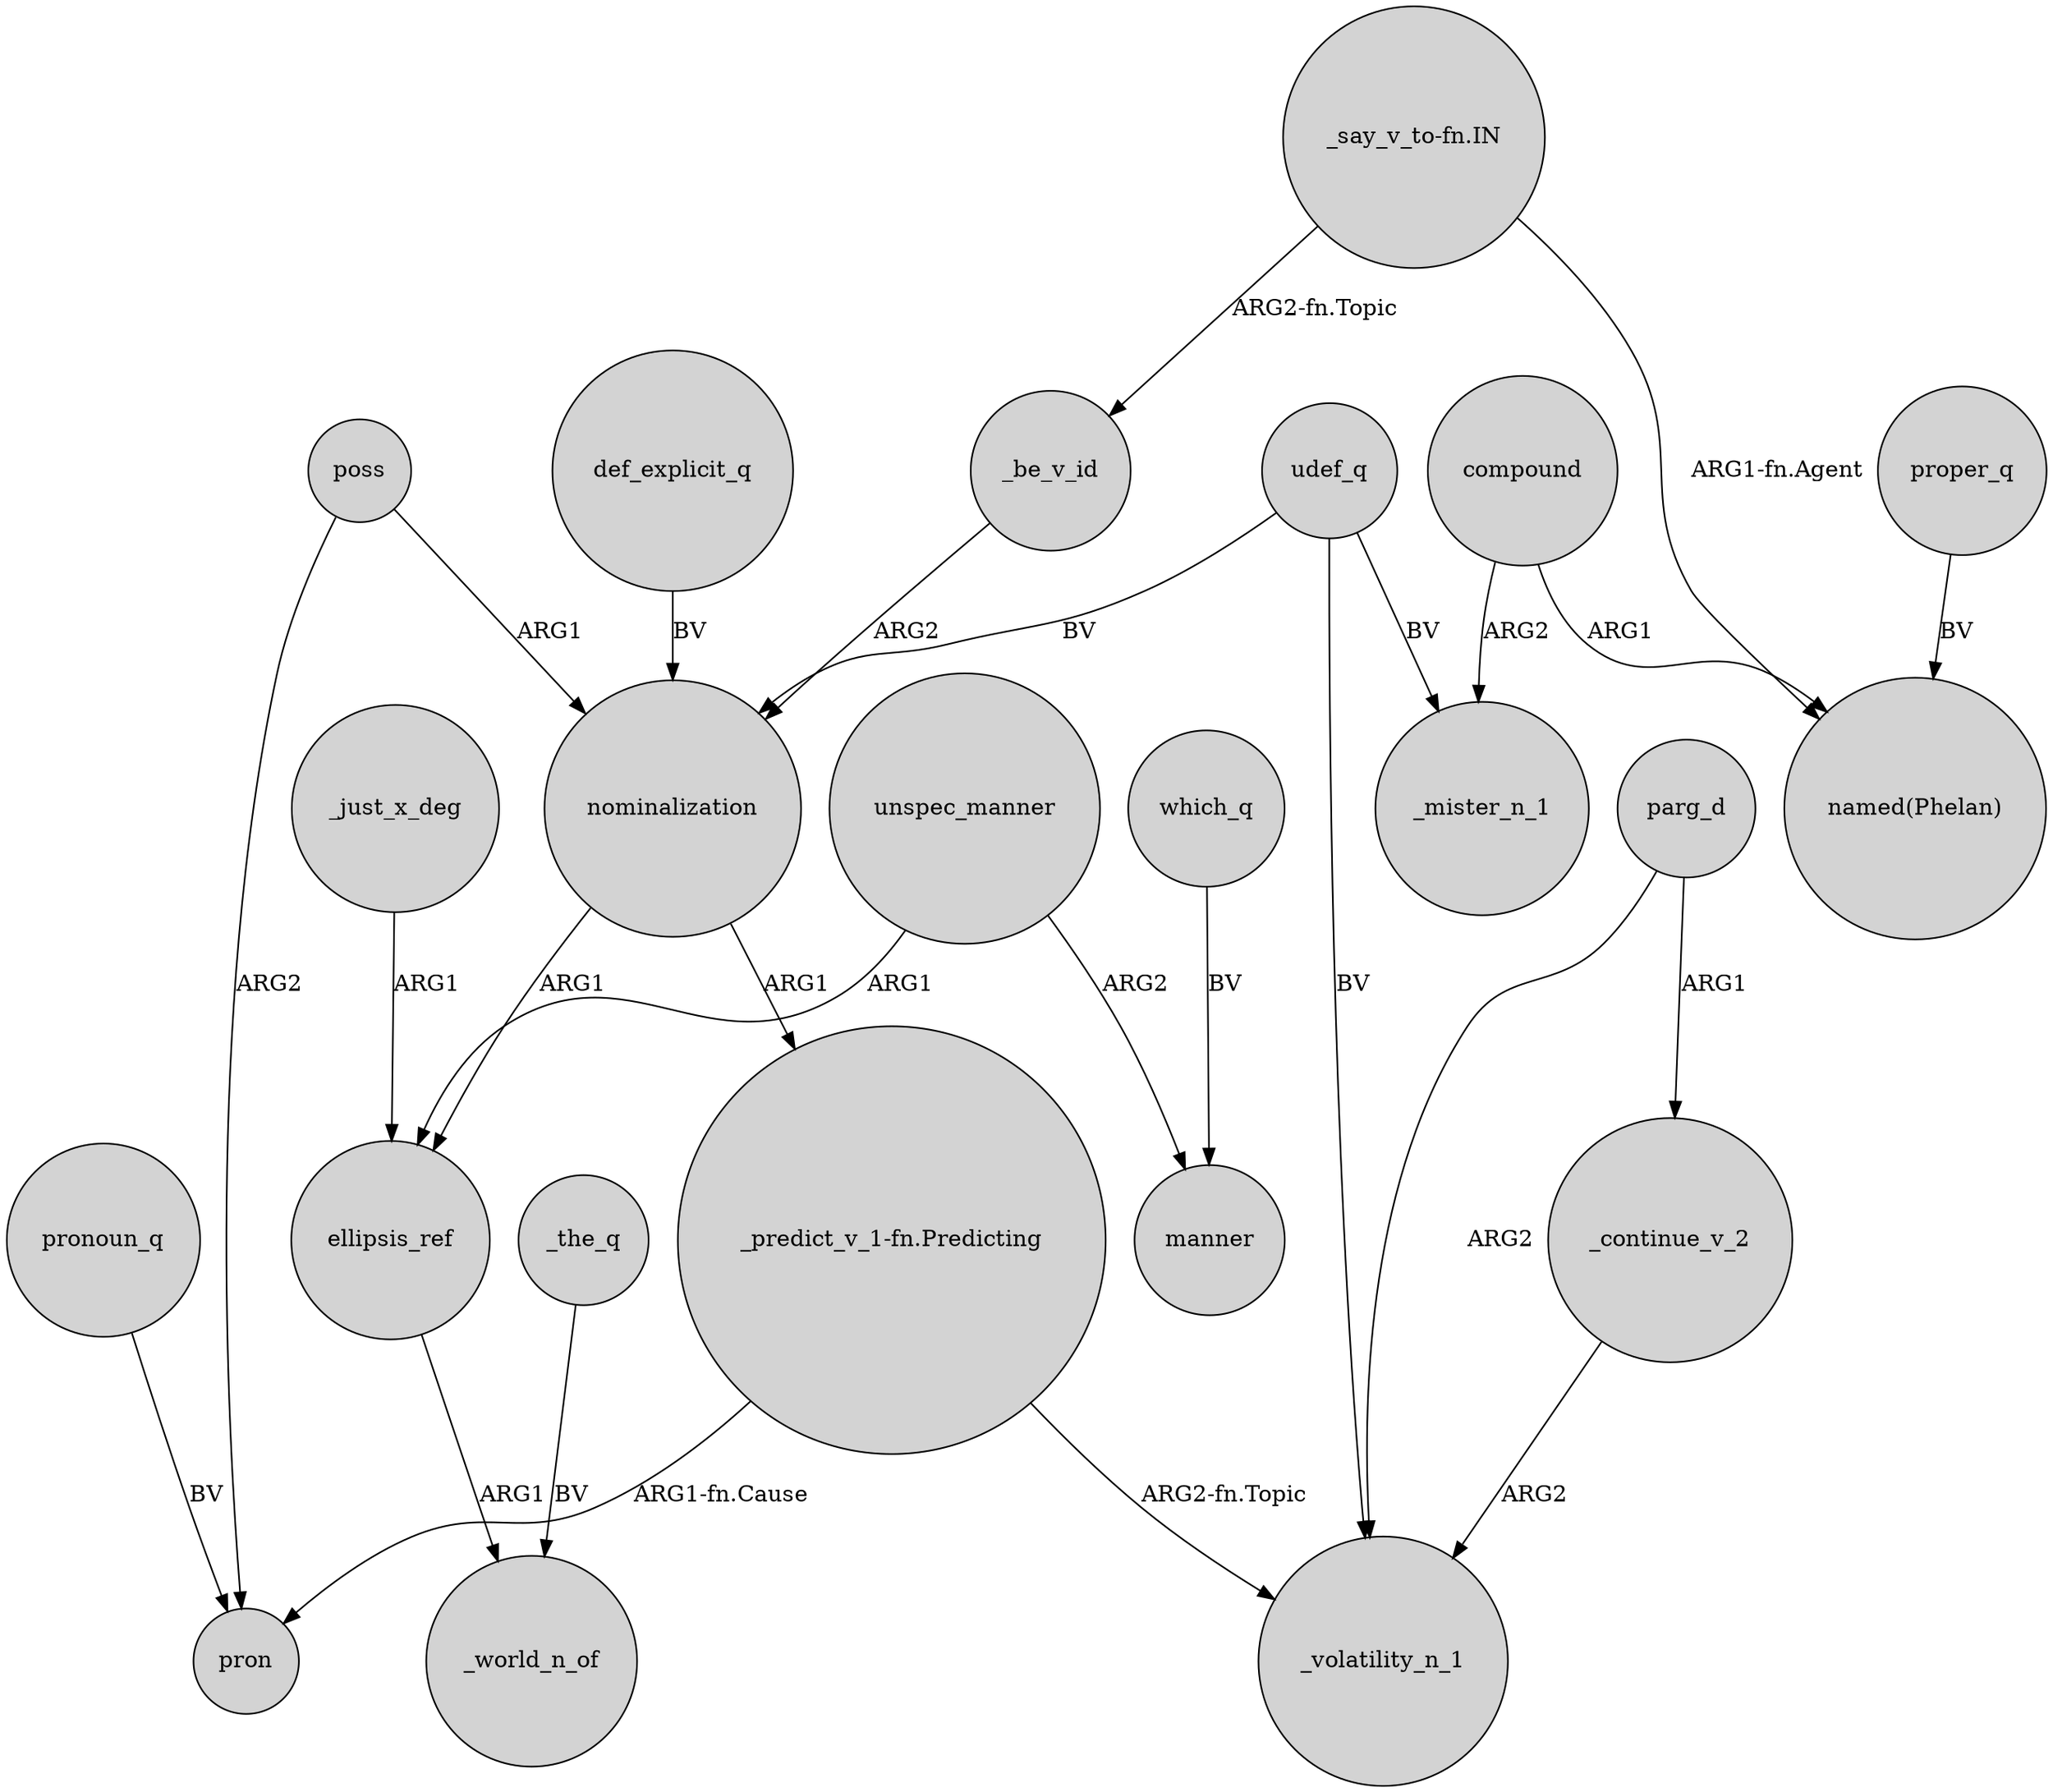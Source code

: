 digraph {
	node [shape=circle style=filled]
	poss -> pron [label=ARG2]
	udef_q -> _volatility_n_1 [label=BV]
	parg_d -> _volatility_n_1 [label=ARG2]
	compound -> _mister_n_1 [label=ARG2]
	nominalization -> ellipsis_ref [label=ARG1]
	unspec_manner -> ellipsis_ref [label=ARG1]
	udef_q -> _mister_n_1 [label=BV]
	_the_q -> _world_n_of [label=BV]
	which_q -> manner [label=BV]
	poss -> nominalization [label=ARG1]
	"_say_v_to-fn.IN" -> _be_v_id [label="ARG2-fn.Topic"]
	_just_x_deg -> ellipsis_ref [label=ARG1]
	parg_d -> _continue_v_2 [label=ARG1]
	pronoun_q -> pron [label=BV]
	nominalization -> "_predict_v_1-fn.Predicting" [label=ARG1]
	_be_v_id -> nominalization [label=ARG2]
	compound -> "named(Phelan)" [label=ARG1]
	udef_q -> nominalization [label=BV]
	"_predict_v_1-fn.Predicting" -> _volatility_n_1 [label="ARG2-fn.Topic"]
	proper_q -> "named(Phelan)" [label=BV]
	def_explicit_q -> nominalization [label=BV]
	ellipsis_ref -> _world_n_of [label=ARG1]
	"_say_v_to-fn.IN" -> "named(Phelan)" [label="ARG1-fn.Agent"]
	unspec_manner -> manner [label=ARG2]
	_continue_v_2 -> _volatility_n_1 [label=ARG2]
	"_predict_v_1-fn.Predicting" -> pron [label="ARG1-fn.Cause"]
}
